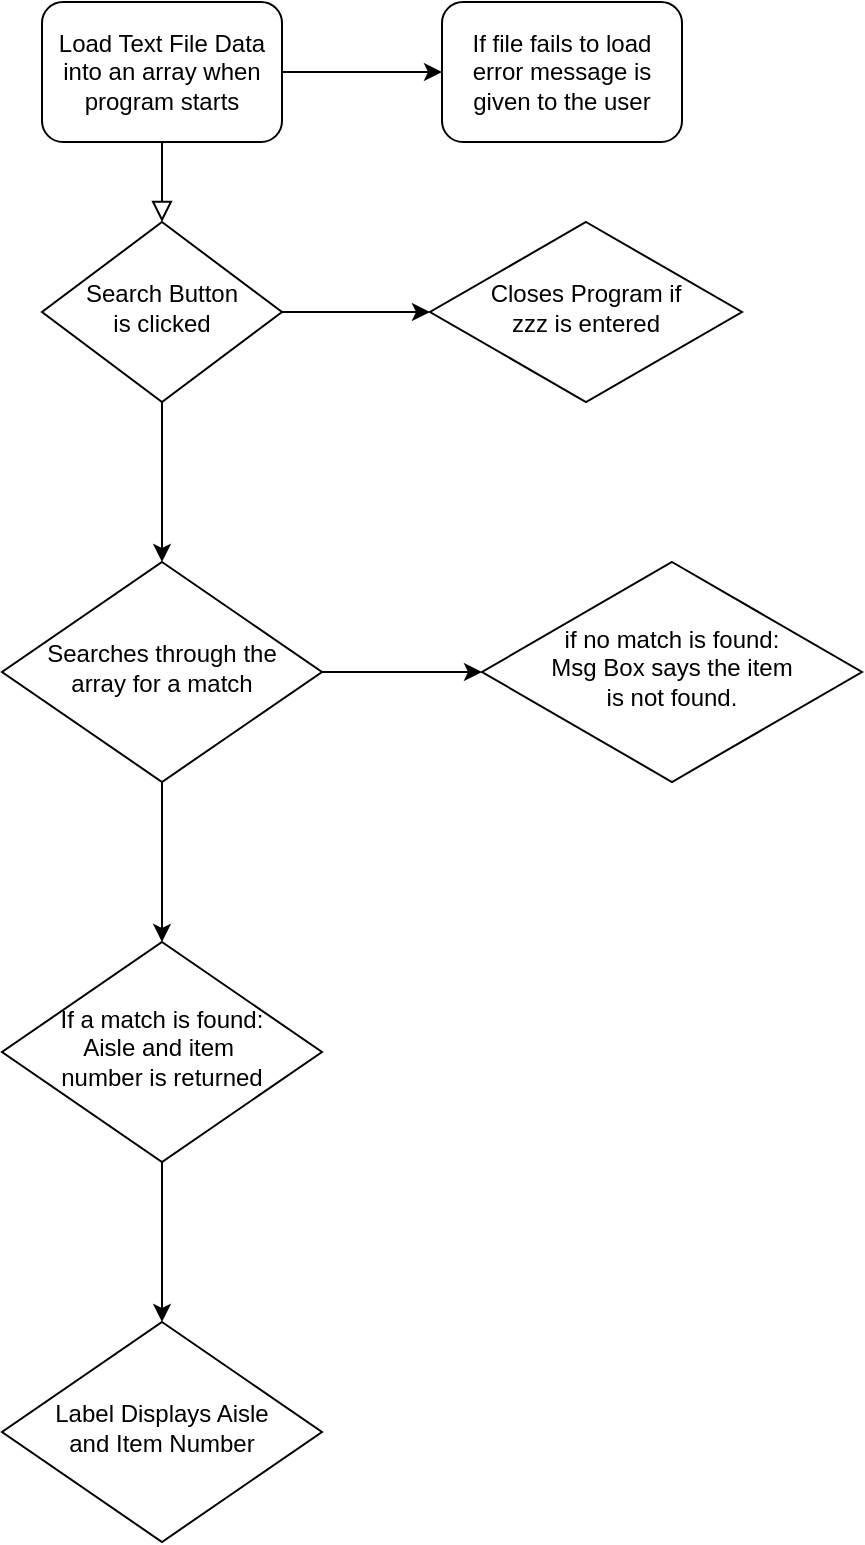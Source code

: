 <mxfile version="13.0.1" type="google"><diagram id="C5RBs43oDa-KdzZeNtuy" name="Page-1"><mxGraphModel dx="806" dy="490" grid="1" gridSize="10" guides="1" tooltips="1" connect="1" arrows="1" fold="1" page="1" pageScale="1" pageWidth="827" pageHeight="1169" math="0" shadow="0"><root><mxCell id="WIyWlLk6GJQsqaUBKTNV-0"/><mxCell id="WIyWlLk6GJQsqaUBKTNV-1" parent="WIyWlLk6GJQsqaUBKTNV-0"/><mxCell id="WIyWlLk6GJQsqaUBKTNV-2" value="" style="rounded=0;html=1;jettySize=auto;orthogonalLoop=1;fontSize=11;endArrow=block;endFill=0;endSize=8;strokeWidth=1;shadow=0;labelBackgroundColor=none;edgeStyle=orthogonalEdgeStyle;" parent="WIyWlLk6GJQsqaUBKTNV-1" source="WIyWlLk6GJQsqaUBKTNV-3" target="WIyWlLk6GJQsqaUBKTNV-6" edge="1"><mxGeometry relative="1" as="geometry"/></mxCell><mxCell id="sPj4W6pC8vE8wfgTneQo-11" value="" style="edgeStyle=orthogonalEdgeStyle;rounded=0;orthogonalLoop=1;jettySize=auto;html=1;" edge="1" parent="WIyWlLk6GJQsqaUBKTNV-1" source="WIyWlLk6GJQsqaUBKTNV-3" target="sPj4W6pC8vE8wfgTneQo-10"><mxGeometry relative="1" as="geometry"/></mxCell><mxCell id="WIyWlLk6GJQsqaUBKTNV-3" value="Load Text File Data&lt;br&gt;into an array when&lt;br&gt;program starts" style="rounded=1;whiteSpace=wrap;html=1;fontSize=12;glass=0;strokeWidth=1;shadow=0;" parent="WIyWlLk6GJQsqaUBKTNV-1" vertex="1"><mxGeometry x="160" y="50" width="120" height="70" as="geometry"/></mxCell><mxCell id="sPj4W6pC8vE8wfgTneQo-10" value="If file fails to load error message is given to the user" style="rounded=1;whiteSpace=wrap;html=1;fontSize=12;glass=0;strokeWidth=1;shadow=0;" vertex="1" parent="WIyWlLk6GJQsqaUBKTNV-1"><mxGeometry x="360" y="50" width="120" height="70" as="geometry"/></mxCell><mxCell id="sPj4W6pC8vE8wfgTneQo-1" value="" style="edgeStyle=orthogonalEdgeStyle;rounded=0;orthogonalLoop=1;jettySize=auto;html=1;" edge="1" parent="WIyWlLk6GJQsqaUBKTNV-1" source="WIyWlLk6GJQsqaUBKTNV-6" target="sPj4W6pC8vE8wfgTneQo-0"><mxGeometry relative="1" as="geometry"/></mxCell><mxCell id="sPj4W6pC8vE8wfgTneQo-3" value="" style="edgeStyle=orthogonalEdgeStyle;rounded=0;orthogonalLoop=1;jettySize=auto;html=1;" edge="1" parent="WIyWlLk6GJQsqaUBKTNV-1" source="WIyWlLk6GJQsqaUBKTNV-6" target="sPj4W6pC8vE8wfgTneQo-2"><mxGeometry relative="1" as="geometry"/></mxCell><mxCell id="WIyWlLk6GJQsqaUBKTNV-6" value="Search Button&lt;br&gt;is clicked" style="rhombus;whiteSpace=wrap;html=1;shadow=0;fontFamily=Helvetica;fontSize=12;align=center;strokeWidth=1;spacing=6;spacingTop=-4;" parent="WIyWlLk6GJQsqaUBKTNV-1" vertex="1"><mxGeometry x="160" y="160" width="120" height="90" as="geometry"/></mxCell><mxCell id="sPj4W6pC8vE8wfgTneQo-2" value="Closes Program if&lt;br&gt;zzz is entered" style="rhombus;whiteSpace=wrap;html=1;shadow=0;fontFamily=Helvetica;fontSize=12;align=center;strokeWidth=1;spacing=6;spacingTop=-4;" vertex="1" parent="WIyWlLk6GJQsqaUBKTNV-1"><mxGeometry x="354" y="160" width="156" height="90" as="geometry"/></mxCell><mxCell id="sPj4W6pC8vE8wfgTneQo-5" value="" style="edgeStyle=orthogonalEdgeStyle;rounded=0;orthogonalLoop=1;jettySize=auto;html=1;" edge="1" parent="WIyWlLk6GJQsqaUBKTNV-1" source="sPj4W6pC8vE8wfgTneQo-0" target="sPj4W6pC8vE8wfgTneQo-4"><mxGeometry relative="1" as="geometry"/></mxCell><mxCell id="sPj4W6pC8vE8wfgTneQo-9" value="" style="edgeStyle=orthogonalEdgeStyle;rounded=0;orthogonalLoop=1;jettySize=auto;html=1;" edge="1" parent="WIyWlLk6GJQsqaUBKTNV-1" source="sPj4W6pC8vE8wfgTneQo-0" target="sPj4W6pC8vE8wfgTneQo-8"><mxGeometry relative="1" as="geometry"/></mxCell><mxCell id="sPj4W6pC8vE8wfgTneQo-0" value="Searches through the&lt;br&gt;array for a match" style="rhombus;whiteSpace=wrap;html=1;shadow=0;fontFamily=Helvetica;fontSize=12;align=center;strokeWidth=1;spacing=6;spacingTop=-4;" vertex="1" parent="WIyWlLk6GJQsqaUBKTNV-1"><mxGeometry x="140" y="330" width="160" height="110" as="geometry"/></mxCell><mxCell id="sPj4W6pC8vE8wfgTneQo-8" value="if no match is found:&lt;br&gt;Msg Box says the item&lt;br&gt;is not found." style="rhombus;whiteSpace=wrap;html=1;shadow=0;fontFamily=Helvetica;fontSize=12;align=center;strokeWidth=1;spacing=6;spacingTop=-4;" vertex="1" parent="WIyWlLk6GJQsqaUBKTNV-1"><mxGeometry x="380" y="330" width="190" height="110" as="geometry"/></mxCell><mxCell id="sPj4W6pC8vE8wfgTneQo-7" value="" style="edgeStyle=orthogonalEdgeStyle;rounded=0;orthogonalLoop=1;jettySize=auto;html=1;" edge="1" parent="WIyWlLk6GJQsqaUBKTNV-1" source="sPj4W6pC8vE8wfgTneQo-4" target="sPj4W6pC8vE8wfgTneQo-6"><mxGeometry relative="1" as="geometry"/></mxCell><mxCell id="sPj4W6pC8vE8wfgTneQo-4" value="If a match is found:&lt;br&gt;Aisle and item&amp;nbsp;&lt;br&gt;number is returned" style="rhombus;whiteSpace=wrap;html=1;shadow=0;fontFamily=Helvetica;fontSize=12;align=center;strokeWidth=1;spacing=6;spacingTop=-4;" vertex="1" parent="WIyWlLk6GJQsqaUBKTNV-1"><mxGeometry x="140" y="520" width="160" height="110" as="geometry"/></mxCell><mxCell id="sPj4W6pC8vE8wfgTneQo-6" value="Label Displays Aisle&lt;br&gt;and Item Number" style="rhombus;whiteSpace=wrap;html=1;shadow=0;fontFamily=Helvetica;fontSize=12;align=center;strokeWidth=1;spacing=6;spacingTop=-4;" vertex="1" parent="WIyWlLk6GJQsqaUBKTNV-1"><mxGeometry x="140" y="710" width="160" height="110" as="geometry"/></mxCell></root></mxGraphModel></diagram></mxfile>